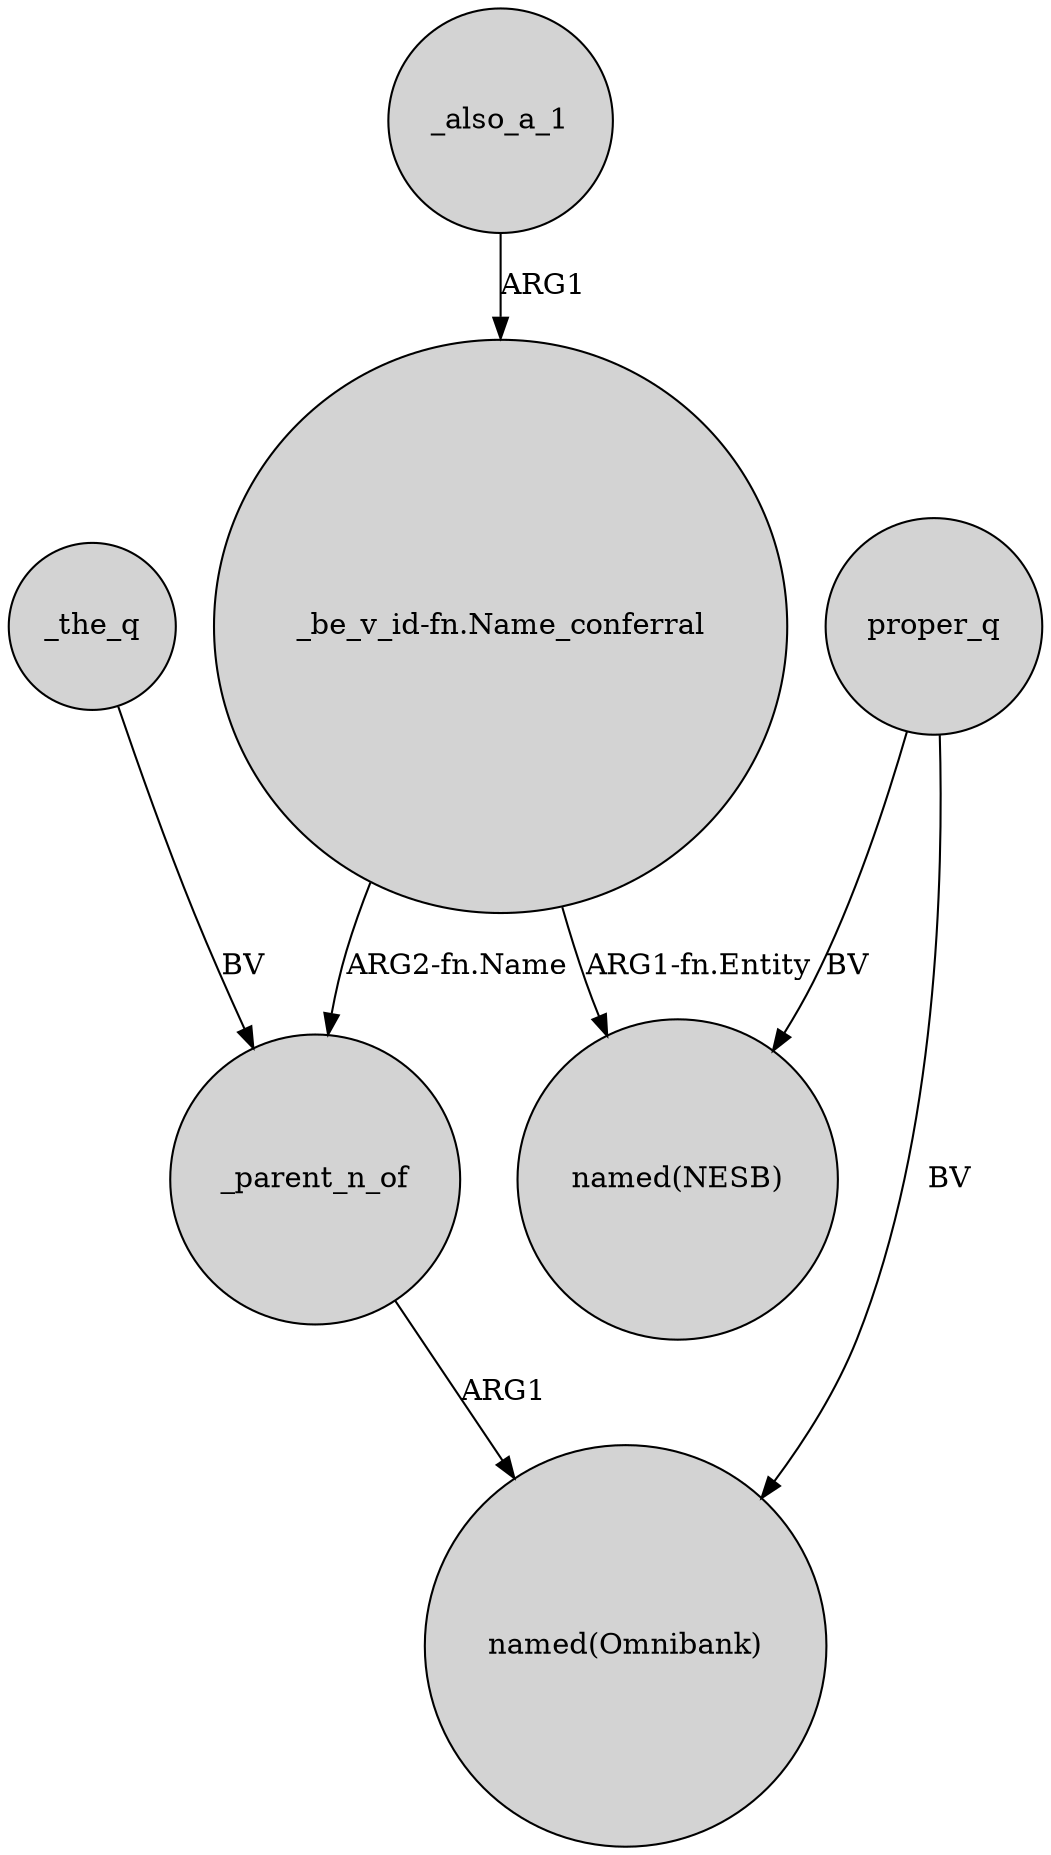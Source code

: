 digraph {
	node [shape=circle style=filled]
	"_be_v_id-fn.Name_conferral" -> "named(NESB)" [label="ARG1-fn.Entity"]
	_also_a_1 -> "_be_v_id-fn.Name_conferral" [label=ARG1]
	_parent_n_of -> "named(Omnibank)" [label=ARG1]
	proper_q -> "named(Omnibank)" [label=BV]
	"_be_v_id-fn.Name_conferral" -> _parent_n_of [label="ARG2-fn.Name"]
	_the_q -> _parent_n_of [label=BV]
	proper_q -> "named(NESB)" [label=BV]
}

